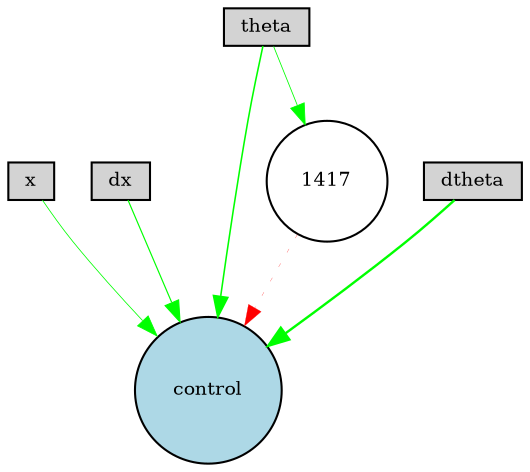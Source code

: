 digraph {
	node [fontsize=9 height=0.2 shape=circle width=0.2]
	x [fillcolor=lightgray shape=box style=filled]
	dx [fillcolor=lightgray shape=box style=filled]
	theta [fillcolor=lightgray shape=box style=filled]
	dtheta [fillcolor=lightgray shape=box style=filled]
	control [fillcolor=lightblue style=filled]
	1417 [fillcolor=white style=filled]
	dtheta -> control [color=green penwidth=1.1487636008055615 style=solid]
	dx -> control [color=green penwidth=0.5617389580189986 style=solid]
	theta -> control [color=green penwidth=0.751759704724925 style=solid]
	x -> control [color=green penwidth=0.38076754548733227 style=solid]
	theta -> 1417 [color=green penwidth=0.3906741164129036 style=solid]
	1417 -> control [color=red penwidth=0.1195871030744685 style=dotted]
}
